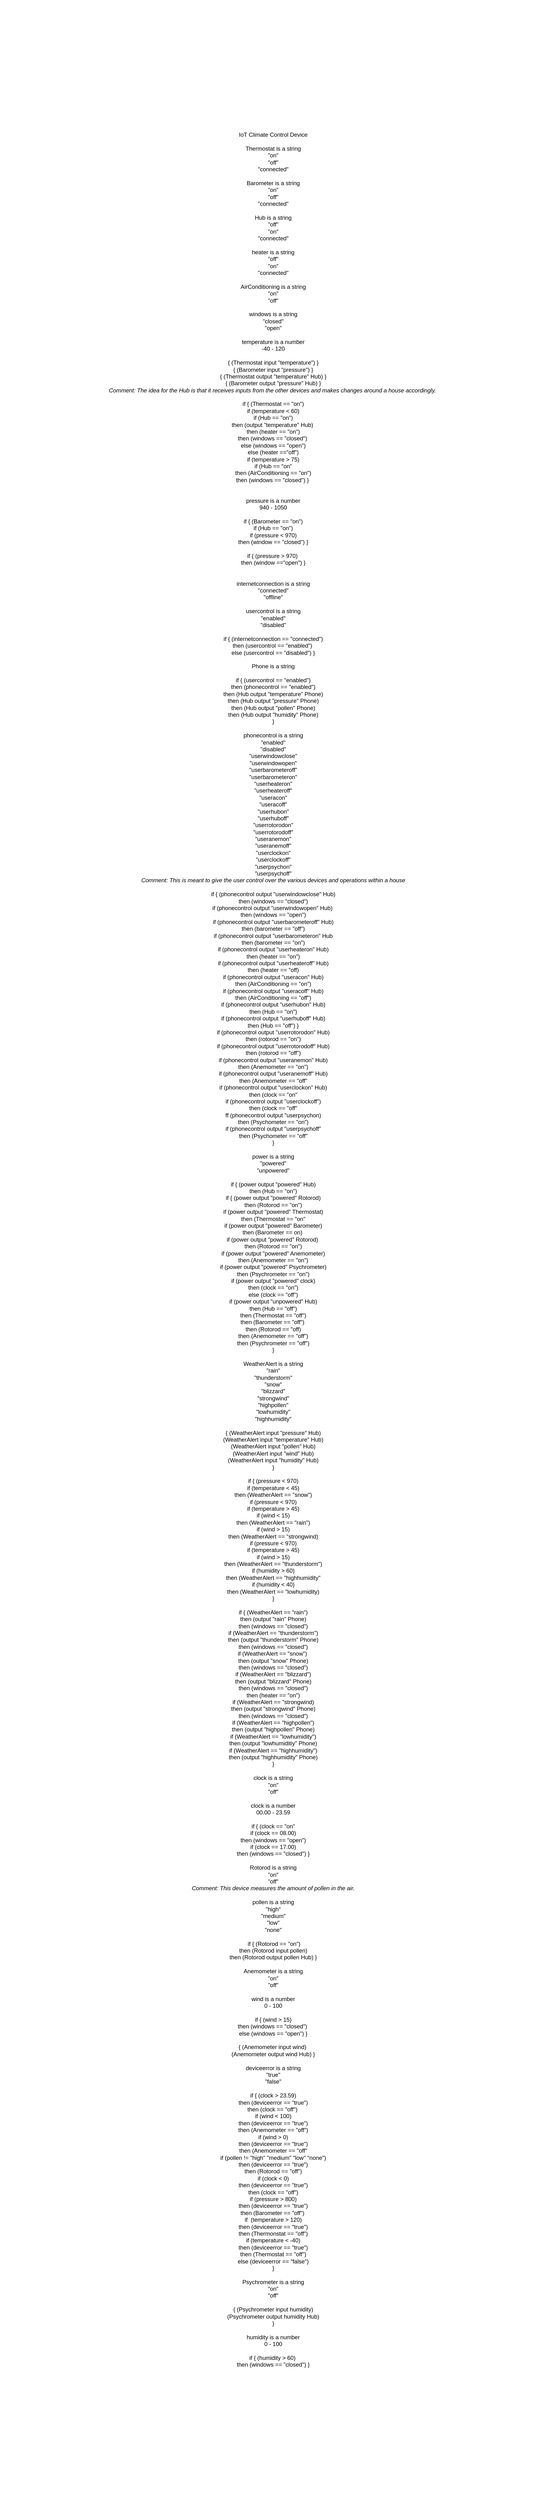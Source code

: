 <mxfile version="13.10.1" type="github">
  <diagram id="FG6YYTk2sED3XfOmZvWB" name="Page-1">
    <mxGraphModel dx="2272" dy="1894" grid="1" gridSize="10" guides="1" tooltips="1" connect="1" arrows="1" fold="1" page="1" pageScale="1" pageWidth="850" pageHeight="1100" math="0" shadow="0">
      <root>
        <mxCell id="0" />
        <mxCell id="1" parent="0" />
        <mxCell id="fQ9IbECkCy0SCe_vt15--2" value="IoT Climate Control Device&lt;br&gt;&lt;br&gt;Thermostat is a string&lt;br&gt;&quot;on&quot;&lt;br&gt;&quot;off&quot;&lt;br&gt;&quot;connected&quot;&lt;br&gt;&lt;br&gt;Barometer is a string&lt;br&gt;&quot;on&quot;&lt;br&gt;&quot;off&quot;&lt;br&gt;&quot;connected&quot;&lt;br&gt;&lt;br&gt;Hub is a string&lt;br&gt;&quot;off&quot;&lt;br&gt;&quot;on&quot;&lt;br&gt;&quot;connected&quot;&lt;br&gt;&lt;br&gt;heater is a string&lt;br&gt;&quot;off&quot;&lt;br&gt;&quot;on&quot;&lt;br&gt;&quot;connected&quot;&lt;br&gt;&lt;br&gt;AirConditioning is a string&lt;br&gt;&quot;on&quot;&lt;br&gt;&quot;off&quot;&lt;br&gt;&lt;br&gt;windows is a string&lt;br&gt;&quot;closed&quot;&lt;br&gt;&quot;open&quot;&lt;br&gt;&lt;br&gt;temperature is a number&lt;br&gt;-40 - 120&lt;br&gt;&lt;br&gt;{ (Thermostat input &quot;temperature&quot;) }&lt;br&gt;{ (Barometer input &quot;pressure&quot;) }&lt;br&gt;{ (Thermostat output &quot;temperature&quot; Hub) }&lt;br&gt;{ (Barometer output &quot;pressure&quot; Hub) }&lt;br&gt;&lt;i&gt;Comment: The idea for the Hub is that it receives&amp;nbsp;inputs from the other devices and makes changes around a house accordingly.&amp;nbsp;&lt;br&gt;&lt;/i&gt;&lt;br&gt;if { (Thermostat == &quot;on&quot;)&lt;br&gt;if (temperature &amp;lt; 60)&lt;br&gt;if (Hub == &quot;on&quot;)&lt;br&gt;then (output &quot;temperature&quot; Hub)&amp;nbsp;&lt;br&gt;then (heater == &quot;on&quot;)&lt;br&gt;then (windows == &quot;closed&quot;)&amp;nbsp;&lt;br&gt;else (windows == &quot;open&quot;)&lt;br&gt;else (heater ==&quot;off&quot;)&lt;br&gt;if (temperature &amp;gt; 75)&lt;br&gt;if (Hub == &quot;on&quot;&lt;br&gt;then (AirConditioning == &quot;on&quot;)&lt;br&gt;then (windows == &quot;closed&quot;) }&amp;nbsp;&lt;br&gt;&lt;br&gt;&lt;br&gt;pressure is a number&lt;br&gt;940 - 1050&lt;br&gt;&lt;br&gt;if { (Barometer == &quot;on&quot;)&lt;br&gt;if (Hub == &quot;on&quot;)&lt;br&gt;if (pressure &amp;lt; 970)&lt;br&gt;then (window == &quot;closed&quot;) }&lt;br&gt;&lt;br&gt;if { (pressure &amp;gt; 970)&amp;nbsp;&lt;br&gt;then (window ==&quot;open&quot;) }&lt;br&gt;&lt;br&gt;&lt;br&gt;internetconnection is a string&lt;br&gt;&quot;connected&quot;&lt;br&gt;&quot;offline&quot;&lt;br&gt;&lt;br&gt;usercontrol is a string&lt;br&gt;&quot;enabled&quot;&lt;br&gt;&quot;disabled&quot;&lt;br&gt;&lt;br&gt;if { (internetconnection == &quot;connected&quot;)&lt;br&gt;then (usercontrol == &quot;enabled&quot;)&amp;nbsp;&lt;br&gt;else (usercontrol == &quot;disabled&quot;) }&lt;br&gt;&lt;br&gt;Phone is a string&lt;br&gt;&lt;br&gt;if { (usercontrol == &quot;enabled&quot;)&lt;br&gt;then (phonecontrol == &quot;enabled&quot;)&lt;br&gt;then (Hub output &quot;temperature&quot; Phone)&lt;br&gt;then (Hub output &quot;pressure&quot; Phone) &lt;br&gt;then (Hub output &quot;pollen&quot; Phone)&lt;br&gt;then (Hub output &quot;humidity&quot; Phone)&lt;br&gt;}&lt;br&gt;&lt;br&gt;phonecontrol is a string&lt;br&gt;&quot;enabled&quot;&lt;br&gt;&quot;disabled&quot;&lt;br&gt;&quot;userwindowclose&quot;&lt;br&gt;&quot;userwindowopen&quot;&lt;br&gt;&quot;userbarometeroff&quot;&lt;br&gt;&quot;userbarometeron&quot;&lt;br&gt;&quot;userheateron&quot;&lt;br&gt;&quot;userheateroff&quot;&lt;br&gt;&quot;useracon&quot;&lt;br&gt;&quot;useracoff&quot;&lt;br&gt;&quot;userhubon&quot;&lt;br&gt;&quot;userhuboff&quot;&lt;br&gt;&quot;userrotorodon&quot;&lt;br&gt;&quot;userrotorodoff&quot;&lt;br&gt;&quot;useranemon&quot;&lt;br&gt;&quot;useranemoff&quot;&lt;br&gt;&quot;userclockon&quot;&lt;br&gt;&quot;userclockoff&quot;&lt;br&gt;&quot;userpsychon&quot;&lt;br&gt;&quot;userpsychoff&quot;&lt;br&gt;&lt;i&gt;Comment: This is meant to give the user control over the various devices and operations within a house&lt;br&gt;&lt;br&gt;&lt;/i&gt;if { (phonecontrol output &quot;userwindowclose&quot; Hub)&lt;br&gt;then (windows == &quot;closed&quot;)&lt;br&gt;if (phonecontrol output &quot;userwindowopen&quot; Hub)&amp;nbsp;&lt;br&gt;then (windows == &quot;open&quot;)&lt;br&gt;if (phonecontrol output &quot;userbarometeroff&quot; Hub)&lt;br&gt;then (barometer == &quot;off&quot;)&lt;br&gt;if (phonecontrol output &quot;userbarometeron&quot; Hub&lt;br&gt;then (barometer == &quot;on&quot;)&lt;br&gt;if (phonecontrol output &quot;userheateron&quot; Hub)&lt;br&gt;then (heater == &quot;on&quot;)&lt;br&gt;if (phonecontrol output &quot;userheateroff&quot; Hub)&lt;br&gt;then (heater == &quot;off)&lt;br&gt;if (phonecontrol output &quot;useracon&quot; Hub)&lt;br&gt;then (AirConditioning == &quot;on&quot;)&lt;br&gt;if (phonecontrol output &quot;useracoff&quot; Hub)&lt;br&gt;then (AirConditioning == &quot;off&quot;)&lt;br&gt;if (phonecontrol output &quot;userhubon&quot; Hub)&lt;br&gt;then (Hub == &quot;on&quot;)&lt;br&gt;if (phonecontrol output &quot;userhuboff&quot; Hub)&lt;br&gt;then (Hub == &quot;off&quot;) }&lt;br&gt;if (phonecontrol output &quot;userrotorodon&quot; Hub)&lt;br&gt;then (rotorod == &quot;on&quot;)&lt;br&gt;if (phonecontrol output &quot;userrotorodoff&quot; Hub)&lt;br&gt;then (rotorod == &quot;off&quot;)&lt;br&gt;if (phonecontrol output &quot;useranemon&quot; Hub)&lt;br&gt;then (Anemometer == &quot;on&quot;)&lt;br&gt;if (phonecontrol output &quot;useranemoff&quot; Hub)&lt;br&gt;then (Anemometer == &quot;off&quot;&lt;br&gt;if (phonecontrol output &quot;userclockon&quot; Hub)&lt;br&gt;then (clock == &quot;on&quot;&lt;br&gt;if (phonecontrol output &quot;userclockoff&quot;)&lt;br&gt;then (clock == &quot;off&quot;&lt;br&gt;ff (phonecontrol output &quot;userpsychon)&lt;br&gt;then (Psychometer == &quot;on&quot;)&lt;br&gt;if (phonecontrol output &quot;userpsychoff&quot;&lt;br&gt;then (Psychometer == &quot;off&quot;&lt;br&gt;}&lt;br&gt;&lt;br&gt;power is a string&lt;br&gt;&quot;powered&quot;&lt;br&gt;&quot;unpowered&quot;&lt;br&gt;&lt;br&gt;if { (power output &quot;powered&quot; Hub)&lt;br&gt;then (Hub == &quot;on&quot;)&lt;br&gt;if { (power output &quot;powered&quot; Rotorod)&lt;br&gt;then (Rotorod == &quot;on&quot;)&lt;br&gt;if (power output &quot;powered&quot; Thermostat)&lt;br&gt;then (Thermostat == &quot;on&quot;&lt;br&gt;if (power output &quot;powered&quot; Barometer)&lt;br&gt;then (Barometer == on)&amp;nbsp;&lt;br&gt;if (power output &quot;powered&quot; Rotorod)&amp;nbsp;&lt;br&gt;then (Rotorod == &quot;on&quot;)&lt;br&gt;if (power output &quot;powered&quot; Anemometer)&lt;br&gt;then (Anemometer == &quot;on&quot;)&lt;br&gt;if (power output &quot;powered&quot; Psychrometer)&lt;br&gt;then (Psychrometer == &quot;on&quot;)&lt;br&gt;if (power output &quot;powered&quot; clock)&lt;br&gt;then (clock == &quot;on&quot;)&lt;br&gt;else (clock == &quot;off&quot;)&lt;br&gt;if (power output &quot;unpowered&quot; Hub)&lt;br&gt;then (Hub == &quot;off&quot;)&lt;br&gt;then (Thermostat == &quot;off&quot;)&lt;br&gt;then (Barometer == &quot;off&quot;)&amp;nbsp;&lt;br&gt;then (Rotorod == &quot;off)&lt;br&gt;then (Anemometer == &quot;off&quot;)&lt;br&gt;then (Psychrometer == &quot;off&quot;)&lt;br&gt;}&lt;br&gt;&lt;br&gt;WeatherAlert is a string&lt;br&gt;&quot;rain&quot;&lt;br&gt;&quot;thunderstorm&quot;&lt;br&gt;&quot;snow&quot;&lt;br&gt;&quot;blizzard&quot;&lt;br&gt;&quot;strongwind&quot;&lt;br&gt;&quot;highpollen&quot;&lt;br&gt;&quot;lowhumidity&quot;&lt;br&gt;&quot;highhumidity&quot;&lt;br&gt;&lt;br&gt;{ (WeatherAlert input &quot;pressure&quot; Hub)&lt;br&gt;(WeatherAlert input &quot;temperature&quot; Hub)&lt;br&gt;(WeatherAlert input &quot;pollen&quot; Hub) &lt;br&gt;(WeatherAlert input &quot;wind&quot; Hub) &lt;br&gt;(WeatherAlert input &quot;humidity&quot; Hub)&lt;br&gt;}&lt;br&gt;&lt;br&gt;if { (pressure &amp;lt; 970)&lt;br&gt;if (temperature &amp;lt; 45)&lt;br&gt;then (WeatherAlert == &quot;snow&quot;)&lt;br&gt;if (pressure &amp;lt; 970)&lt;br&gt;if (temperature &amp;gt; 45)&lt;br&gt;if (wind &amp;lt; 15)&lt;br&gt;then (WeatherAlert == &quot;rain&quot;)&lt;br&gt;if (wind &amp;gt; 15)&lt;br&gt;then (WeatherAlert == &quot;strongwind)&lt;br&gt;if (pressure &amp;lt; 970)&lt;br&gt;if (temperature &amp;gt; 45)&lt;br&gt;if (wind &amp;gt; 15)&lt;br&gt;then (WeatherAlert == &quot;thunderstorm&quot;)&lt;br&gt;if (humidity &amp;gt; 60)&lt;br&gt;then (WeatherAlert == &quot;highhumidity&quot;&lt;br&gt;if (humidity &amp;lt; 40)&lt;br&gt;then (WeatherAlert == &quot;lowhumidity)&lt;br&gt;}&lt;br&gt;&lt;br&gt;if { (WeatherAlert == &quot;rain&quot;)&lt;br&gt;then (output &quot;rain&quot; Phone)&lt;br&gt;then (windows == &quot;closed&quot;)&lt;br&gt;if (WeatherAlert == &quot;thunderstorm&quot;)&lt;br&gt;then (output &quot;thunderstorm&quot; Phone)&lt;br&gt;then (windows == &quot;closed&quot;)&lt;br&gt;if (WeatherAlert == &quot;snow&quot;)&amp;nbsp;&lt;br&gt;then (output &quot;snow&quot; Phone)&lt;br&gt;then (windows == &quot;closed&quot;)&lt;br&gt;if (WeatherAlert == &quot;blizzard&quot;)&lt;br&gt;then (output &quot;blizzard&quot; Phone)&lt;br&gt;then (windows == &quot;closed&quot;)&lt;br&gt;then (heater == &quot;on&quot;)&lt;br&gt;if (WeatherAlert == &quot;strongwind)&lt;br&gt;then (output &quot;strongwind&quot; Phone)&lt;br&gt;then (windows == &quot;closed&quot;) &lt;br&gt;if (WeatherAlert == &quot;highpollen&quot;)&lt;br&gt;then (output &quot;highpollen&quot; Phone)&lt;br&gt;if (WeatherAlert == &quot;lowhumidity&quot;)&lt;br&gt;then (output &quot;lowhumiditiy&quot; Phone)&lt;br&gt;if (WeatherAlert == &quot;highhumidity&quot;)&lt;br&gt;then (output &quot;highhumidity&quot; Phone)&lt;br&gt;}&lt;br&gt;&lt;br&gt;clock is a string&lt;br&gt;&quot;on&quot;&lt;br&gt;&quot;off&quot;&lt;br&gt;&lt;br&gt;clock is a number&lt;br&gt;00.00 - 23.59&lt;br&gt;&lt;br&gt;if { (clock == &quot;on&quot;&lt;br&gt;if (clock == 08.00)&lt;br&gt;then (windows == &quot;open&quot;)&lt;br&gt;if (clock == 17.00)&lt;br&gt;then (windows == &quot;closed&quot;) }&lt;br&gt;&lt;br&gt;&amp;nbsp;Rotorod is a string&amp;nbsp;&lt;br&gt;&quot;on&quot;&lt;br&gt;&quot;off&quot;&lt;br&gt;&lt;i&gt;Comment: This device measures the amount of pollen in the air.&lt;br&gt;&lt;/i&gt;&lt;br&gt;pollen is a string&lt;br&gt;&quot;high&quot;&lt;br&gt;&quot;medium&quot;&lt;br&gt;&quot;low&quot;&lt;br&gt;&quot;none&quot;&lt;br&gt;&lt;br&gt;&amp;nbsp;if { (Rotorod == &quot;on&quot;)&lt;br&gt;then (Rotorod input pollen)&lt;br&gt;then (Rotorod output pollen Hub) }&lt;br&gt;&lt;br&gt;Anemometer is a string&lt;br&gt;&quot;on&quot;&lt;br&gt;&quot;off&quot;&lt;br&gt;&lt;br&gt;wind is a number&lt;br&gt;0 - 100&lt;br&gt;&lt;br&gt;if { (wind &amp;gt; 15)&lt;br&gt;then (windows == &quot;closed&quot;)&amp;nbsp;&lt;br&gt;else (windows == &quot;open&quot;) }&lt;br&gt;&lt;br&gt;{ (Anemometer input wind)&amp;nbsp;&lt;br&gt;(Anemometer output wind Hub) }&lt;br&gt;&lt;br&gt;deviceerror is a string&lt;br&gt;&quot;true&quot;&lt;br&gt;&quot;false&quot;&lt;br&gt;&lt;br&gt;if { (clock &amp;gt; 23.59)&lt;br&gt;then (deviceerror == &quot;true&quot;)&lt;br&gt;then (clock == &quot;off&quot;)&amp;nbsp;&lt;br&gt;if (wind &amp;lt; 100)&lt;br&gt;then (deviceerror == &quot;true&quot;)&lt;br&gt;then (Anemometer == &quot;off&quot;)&lt;br&gt;if (wind &amp;gt; 0)&lt;br&gt;then (deviceerror == &quot;true&quot;)&lt;br&gt;then (Anemometer == &quot;off&quot;&lt;br&gt;if (pollen != &quot;high&quot; &quot;medium&quot; &quot;low&quot; &quot;none&quot;)&lt;br&gt;then (deviceerror == &quot;true&quot;)&lt;br&gt;then (Rotorod == &quot;off&quot;)&lt;br&gt;if (clock &amp;lt; 0)&lt;br&gt;then (deviceerror == &quot;true&quot;)&lt;br&gt;then (clock == &quot;off&quot;)&lt;br&gt;if (pressure &amp;gt; 800)&lt;br&gt;then (deviceerror == &quot;true&quot;)&lt;br&gt;then (Barometer == &quot;off&quot;)&amp;nbsp;&lt;br&gt;if&amp;nbsp; (temperature &amp;gt; 120)&lt;br&gt;then (deviceerror == &quot;true&quot;)&lt;br&gt;then (Thermonstat == &quot;off&quot;)&lt;br&gt;if (temperature &amp;lt; -40)&lt;br&gt;then (deviceerror == &quot;true&quot;)&lt;br&gt;then (Thermostat == &quot;off&quot;)&lt;br&gt;else (deviceerror == &quot;false&quot;)&lt;br&gt;}&lt;br&gt;&lt;br&gt;Psychrometer is a string&lt;br&gt;&quot;on&quot;&lt;br&gt;&quot;off&quot;&lt;br&gt;&lt;br&gt;{ (Psychrometer input humidity)&lt;br&gt;(Psychrometer output humidity Hub)&lt;br&gt;}&lt;br&gt;&lt;br&gt;humidity is a number&lt;br&gt;0 - 100&lt;br&gt;&lt;br&gt;if { (humidity &amp;gt; 60)&amp;nbsp;&lt;br&gt;then (windows == &quot;closed&quot;) }" style="text;html=1;strokeColor=none;fillColor=none;align=center;verticalAlign=middle;whiteSpace=wrap;rounded=0;" parent="1" vertex="1">
          <mxGeometry x="-740" y="-540" width="1140" height="5210" as="geometry" />
        </mxCell>
      </root>
    </mxGraphModel>
  </diagram>
</mxfile>
